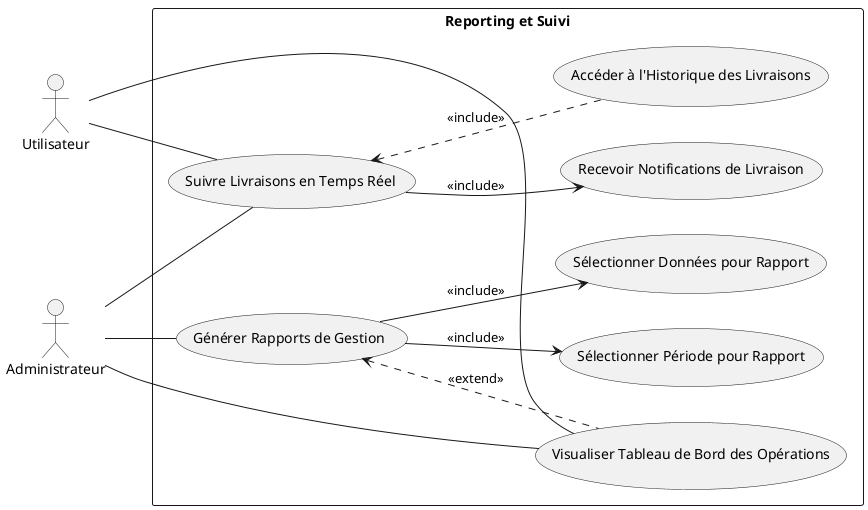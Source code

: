 @startuml SIIL_Reporting_and_Monitoring_Use_Case

left to right direction
skinparam packageStyle rectangle
actor "Utilisateur" as U
actor "Administrateur" as A

package "Reporting et Suivi" {
    usecase "Générer Rapports de Gestion" as GenerateReports
    usecase "Visualiser Tableau de Bord des Opérations" as ViewDashboard
    usecase "Suivre Livraisons en Temps Réel" as TrackDeliveries
    usecase "Sélectionner Période pour Rapport" as SelectPeriod
    usecase "Sélectionner Données pour Rapport" as SelectData
    usecase "Accéder à l'Historique des Livraisons" as AccessDeliveryHistory
    usecase "Recevoir Notifications de Livraison" as ReceiveNotifications

    A -- GenerateReports
    A -- ViewDashboard
    A -- TrackDeliveries
    U -- ViewDashboard
    U -- TrackDeliveries

    GenerateReports --> SelectPeriod : <<include>>
    GenerateReports --> SelectData : <<include>>
    GenerateReports <.. ViewDashboard : <<extend>>
    TrackDeliveries <.. AccessDeliveryHistory : <<include>>
    TrackDeliveries --> ReceiveNotifications : <<include>>
}

@enduml

